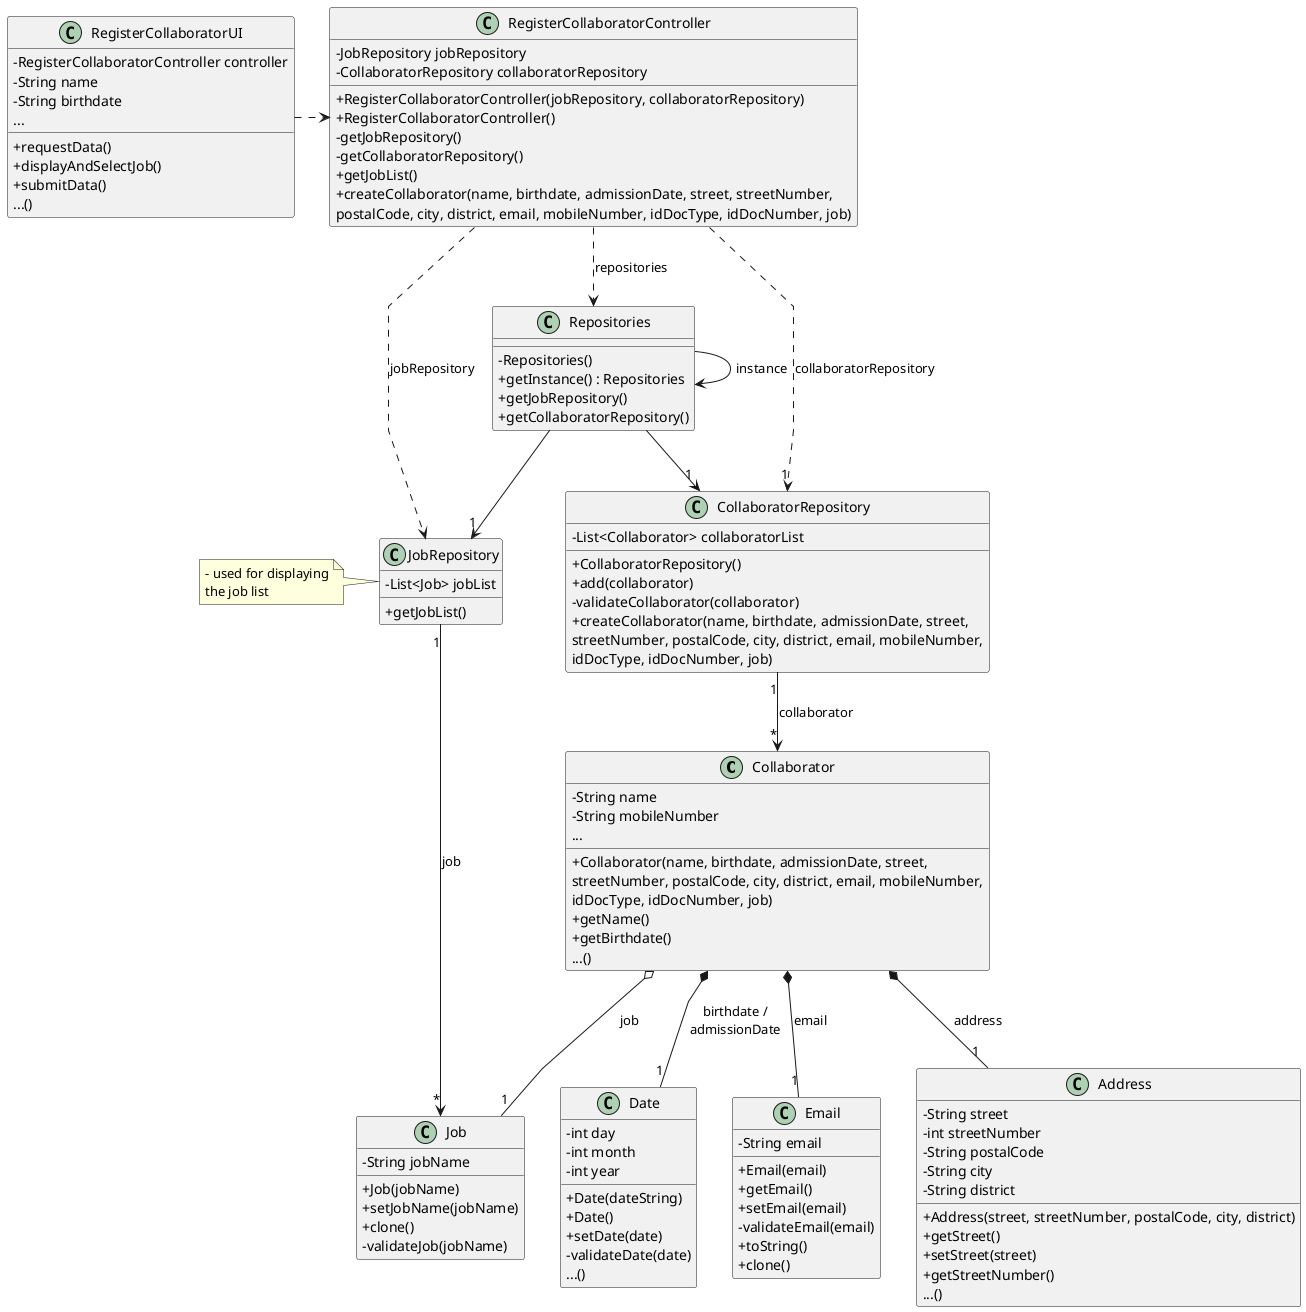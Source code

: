 @startuml
'skinparam monochrome true
skinparam packageStyle rectangle
skinparam shadowing false
skinparam linetype polyline
'skinparam linetype orto

skinparam classAttributeIconSize 0


class Collaborator {
     - String name
     - String mobileNumber
     ...

     + Collaborator(name, birthdate, admissionDate, street,\nstreetNumber, postalCode, city, district, email, mobileNumber,\nidDocType, idDocNumber, job)
     + getName()
     + getBirthdate()
     ...()

}

class Job {
    - String jobName

    + Job(jobName)
    + setJobName(jobName)
    + clone()
    - validateJob(jobName)

}

class Date {
    - int day
    - int month
    - int year

    + Date(dateString)
    + Date()
    + setDate(date)
    - validateDate(date)
    ...()
}

class CollaboratorRepository{
    - List<Collaborator> collaboratorList

    + CollaboratorRepository()
    + add(collaborator)
    - validateCollaborator(collaborator)
    + createCollaborator(name, birthdate, admissionDate, street,\nstreetNumber, postalCode, city, district, email, mobileNumber,\nidDocType, idDocNumber, job)
}

class JobRepository {
    - List<Job> jobList

    + getJobList()
}

class Repositories {
    - Repositories()
    + getInstance() : Repositories
    + getJobRepository()
    + getCollaboratorRepository()
}

note left of JobRepository
    - used for displaying
    the job list
end note

class RegisterCollaboratorController {
    - JobRepository jobRepository
    - CollaboratorRepository collaboratorRepository

    + RegisterCollaboratorController(jobRepository, collaboratorRepository)
    + RegisterCollaboratorController()
    - getJobRepository()
    - getCollaboratorRepository()
    + getJobList()
    + createCollaborator(name, birthdate, admissionDate, street, streetNumber,\npostalCode, city, district, email, mobileNumber, idDocType, idDocNumber, job)

}

class RegisterCollaboratorUI {
    - RegisterCollaboratorController controller
    - String name
    - String birthdate
    ...

    + requestData()
    + displayAndSelectJob()
    + submitData()
    ...()
}

class Email{
    - String email

    + Email(email)
    + getEmail()
    + setEmail(email)
    - validateEmail(email)
    + toString()
    + clone()
}

class Address{
    - String street
    - int streetNumber
    - String postalCode
    - String city
    - String district

    + Address(street, streetNumber, postalCode, city, district)
    + getStreet()
    + setStreet(street)
    + getStreetNumber()
    ...()
}

RegisterCollaboratorUI .right.> RegisterCollaboratorController
RegisterCollaboratorController ..> "1" CollaboratorRepository : collaboratorRepository
CollaboratorRepository "1"-down-> "*" Collaborator : collaborator
RegisterCollaboratorController ..> JobRepository : jobRepository
JobRepository "1"-->"*" Job : job
Collaborator o-- "1" Job : job
Collaborator *--"1" Email : email
Collaborator *--"1" Address : address
Collaborator *--"1" Date : birthdate /\nadmissionDate
RegisterCollaboratorController ..> Repositories : repositories
Repositories --> "1" JobRepository
Repositories --> "1" CollaboratorRepository
Repositories -> Repositories : instance


@enduml